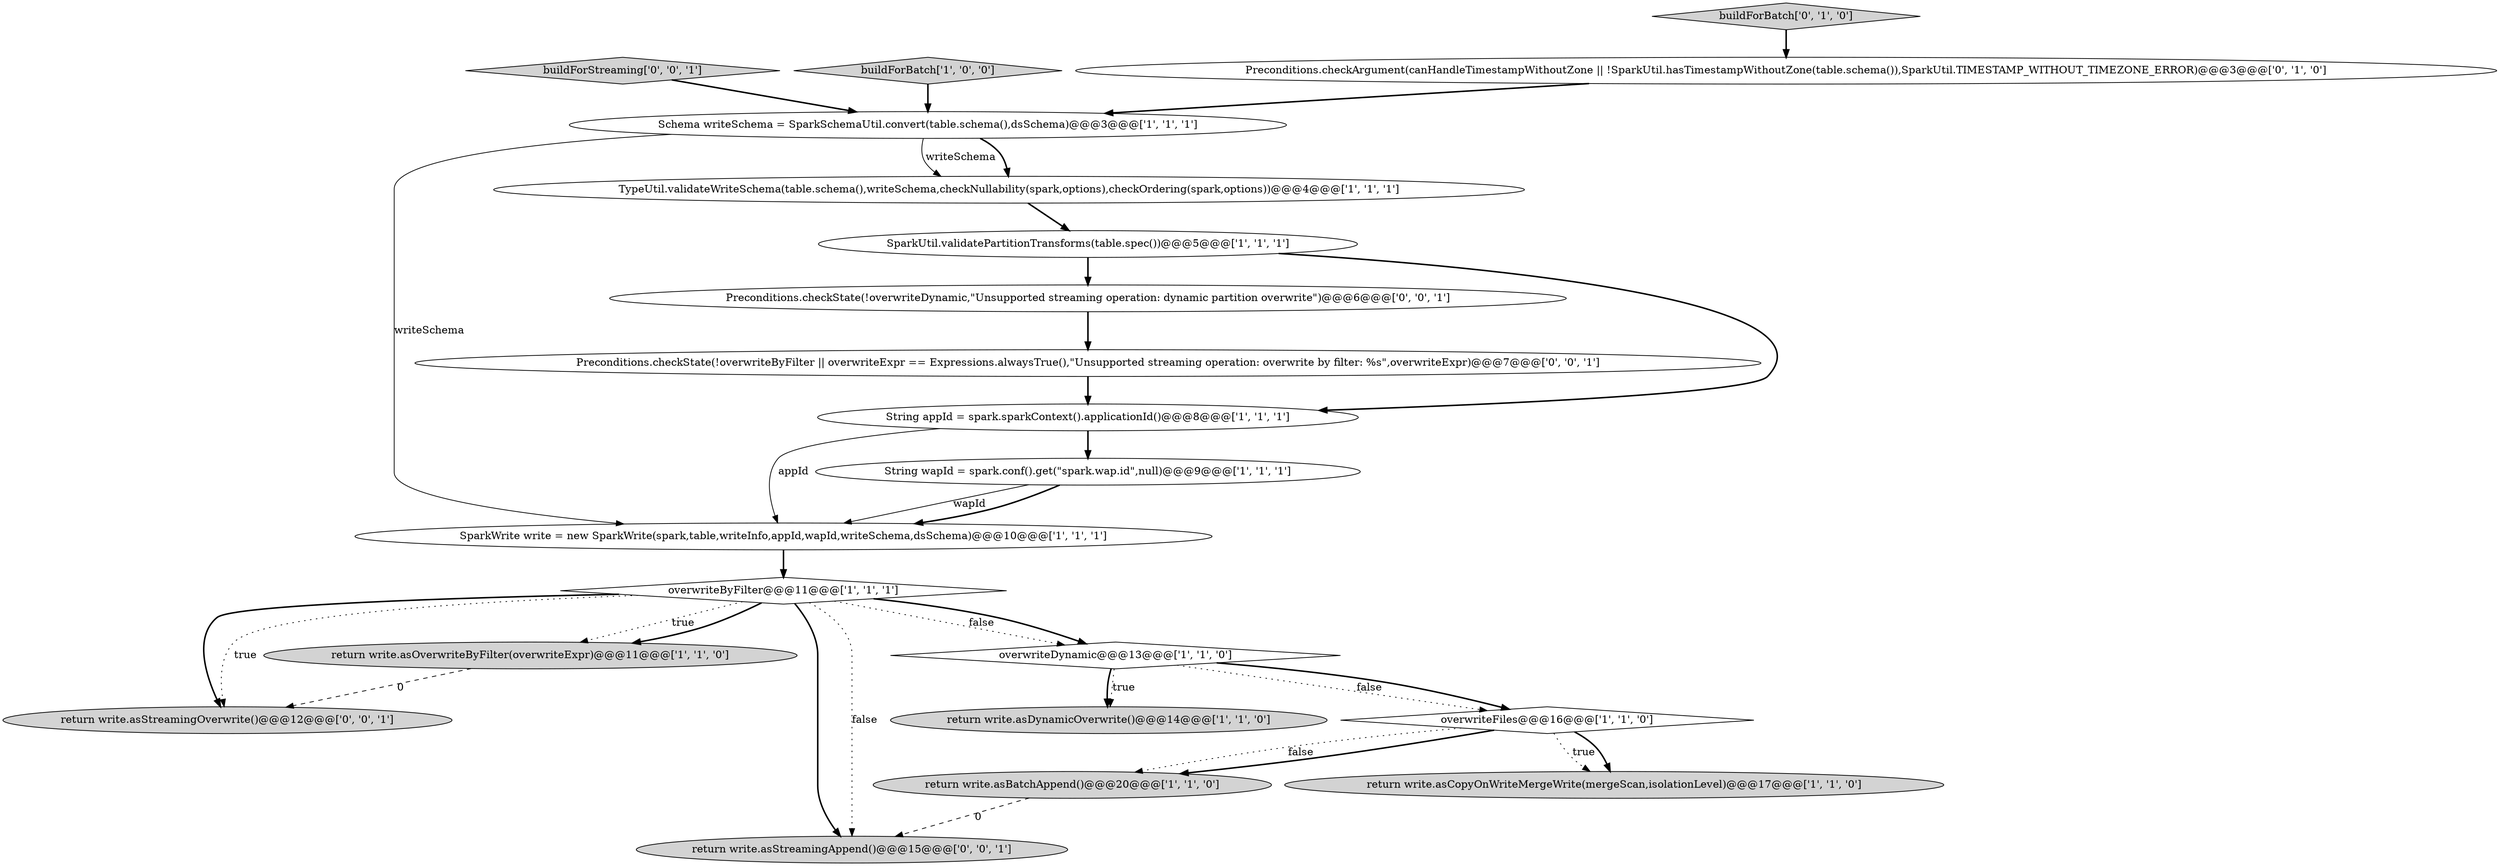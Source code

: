 digraph {
18 [style = filled, label = "buildForStreaming['0', '0', '1']", fillcolor = lightgray, shape = diamond image = "AAA0AAABBB3BBB"];
0 [style = filled, label = "overwriteFiles@@@16@@@['1', '1', '0']", fillcolor = white, shape = diamond image = "AAA0AAABBB1BBB"];
1 [style = filled, label = "return write.asCopyOnWriteMergeWrite(mergeScan,isolationLevel)@@@17@@@['1', '1', '0']", fillcolor = lightgray, shape = ellipse image = "AAA0AAABBB1BBB"];
9 [style = filled, label = "overwriteByFilter@@@11@@@['1', '1', '1']", fillcolor = white, shape = diamond image = "AAA0AAABBB1BBB"];
11 [style = filled, label = "return write.asBatchAppend()@@@20@@@['1', '1', '0']", fillcolor = lightgray, shape = ellipse image = "AAA0AAABBB1BBB"];
20 [style = filled, label = "return write.asStreamingOverwrite()@@@12@@@['0', '0', '1']", fillcolor = lightgray, shape = ellipse image = "AAA0AAABBB3BBB"];
15 [style = filled, label = "buildForBatch['0', '1', '0']", fillcolor = lightgray, shape = diamond image = "AAA0AAABBB2BBB"];
5 [style = filled, label = "buildForBatch['1', '0', '0']", fillcolor = lightgray, shape = diamond image = "AAA0AAABBB1BBB"];
7 [style = filled, label = "return write.asDynamicOverwrite()@@@14@@@['1', '1', '0']", fillcolor = lightgray, shape = ellipse image = "AAA0AAABBB1BBB"];
17 [style = filled, label = "Preconditions.checkState(!overwriteByFilter || overwriteExpr == Expressions.alwaysTrue(),\"Unsupported streaming operation: overwrite by filter: %s\",overwriteExpr)@@@7@@@['0', '0', '1']", fillcolor = white, shape = ellipse image = "AAA0AAABBB3BBB"];
19 [style = filled, label = "return write.asStreamingAppend()@@@15@@@['0', '0', '1']", fillcolor = lightgray, shape = ellipse image = "AAA0AAABBB3BBB"];
3 [style = filled, label = "String wapId = spark.conf().get(\"spark.wap.id\",null)@@@9@@@['1', '1', '1']", fillcolor = white, shape = ellipse image = "AAA0AAABBB1BBB"];
4 [style = filled, label = "SparkUtil.validatePartitionTransforms(table.spec())@@@5@@@['1', '1', '1']", fillcolor = white, shape = ellipse image = "AAA0AAABBB1BBB"];
2 [style = filled, label = "Schema writeSchema = SparkSchemaUtil.convert(table.schema(),dsSchema)@@@3@@@['1', '1', '1']", fillcolor = white, shape = ellipse image = "AAA0AAABBB1BBB"];
16 [style = filled, label = "Preconditions.checkState(!overwriteDynamic,\"Unsupported streaming operation: dynamic partition overwrite\")@@@6@@@['0', '0', '1']", fillcolor = white, shape = ellipse image = "AAA0AAABBB3BBB"];
10 [style = filled, label = "overwriteDynamic@@@13@@@['1', '1', '0']", fillcolor = white, shape = diamond image = "AAA0AAABBB1BBB"];
12 [style = filled, label = "String appId = spark.sparkContext().applicationId()@@@8@@@['1', '1', '1']", fillcolor = white, shape = ellipse image = "AAA0AAABBB1BBB"];
13 [style = filled, label = "SparkWrite write = new SparkWrite(spark,table,writeInfo,appId,wapId,writeSchema,dsSchema)@@@10@@@['1', '1', '1']", fillcolor = white, shape = ellipse image = "AAA0AAABBB1BBB"];
8 [style = filled, label = "TypeUtil.validateWriteSchema(table.schema(),writeSchema,checkNullability(spark,options),checkOrdering(spark,options))@@@4@@@['1', '1', '1']", fillcolor = white, shape = ellipse image = "AAA0AAABBB1BBB"];
6 [style = filled, label = "return write.asOverwriteByFilter(overwriteExpr)@@@11@@@['1', '1', '0']", fillcolor = lightgray, shape = ellipse image = "AAA0AAABBB1BBB"];
14 [style = filled, label = "Preconditions.checkArgument(canHandleTimestampWithoutZone || !SparkUtil.hasTimestampWithoutZone(table.schema()),SparkUtil.TIMESTAMP_WITHOUT_TIMEZONE_ERROR)@@@3@@@['0', '1', '0']", fillcolor = white, shape = ellipse image = "AAA1AAABBB2BBB"];
5->2 [style = bold, label=""];
9->19 [style = bold, label=""];
2->13 [style = solid, label="writeSchema"];
0->1 [style = dotted, label="true"];
3->13 [style = solid, label="wapId"];
18->2 [style = bold, label=""];
8->4 [style = bold, label=""];
6->20 [style = dashed, label="0"];
4->16 [style = bold, label=""];
9->20 [style = bold, label=""];
0->11 [style = dotted, label="false"];
17->12 [style = bold, label=""];
9->20 [style = dotted, label="true"];
10->7 [style = dotted, label="true"];
11->19 [style = dashed, label="0"];
3->13 [style = bold, label=""];
12->13 [style = solid, label="appId"];
0->1 [style = bold, label=""];
0->11 [style = bold, label=""];
9->6 [style = dotted, label="true"];
9->19 [style = dotted, label="false"];
2->8 [style = bold, label=""];
9->6 [style = bold, label=""];
10->7 [style = bold, label=""];
15->14 [style = bold, label=""];
12->3 [style = bold, label=""];
4->12 [style = bold, label=""];
14->2 [style = bold, label=""];
2->8 [style = solid, label="writeSchema"];
16->17 [style = bold, label=""];
13->9 [style = bold, label=""];
9->10 [style = dotted, label="false"];
10->0 [style = dotted, label="false"];
10->0 [style = bold, label=""];
9->10 [style = bold, label=""];
}
